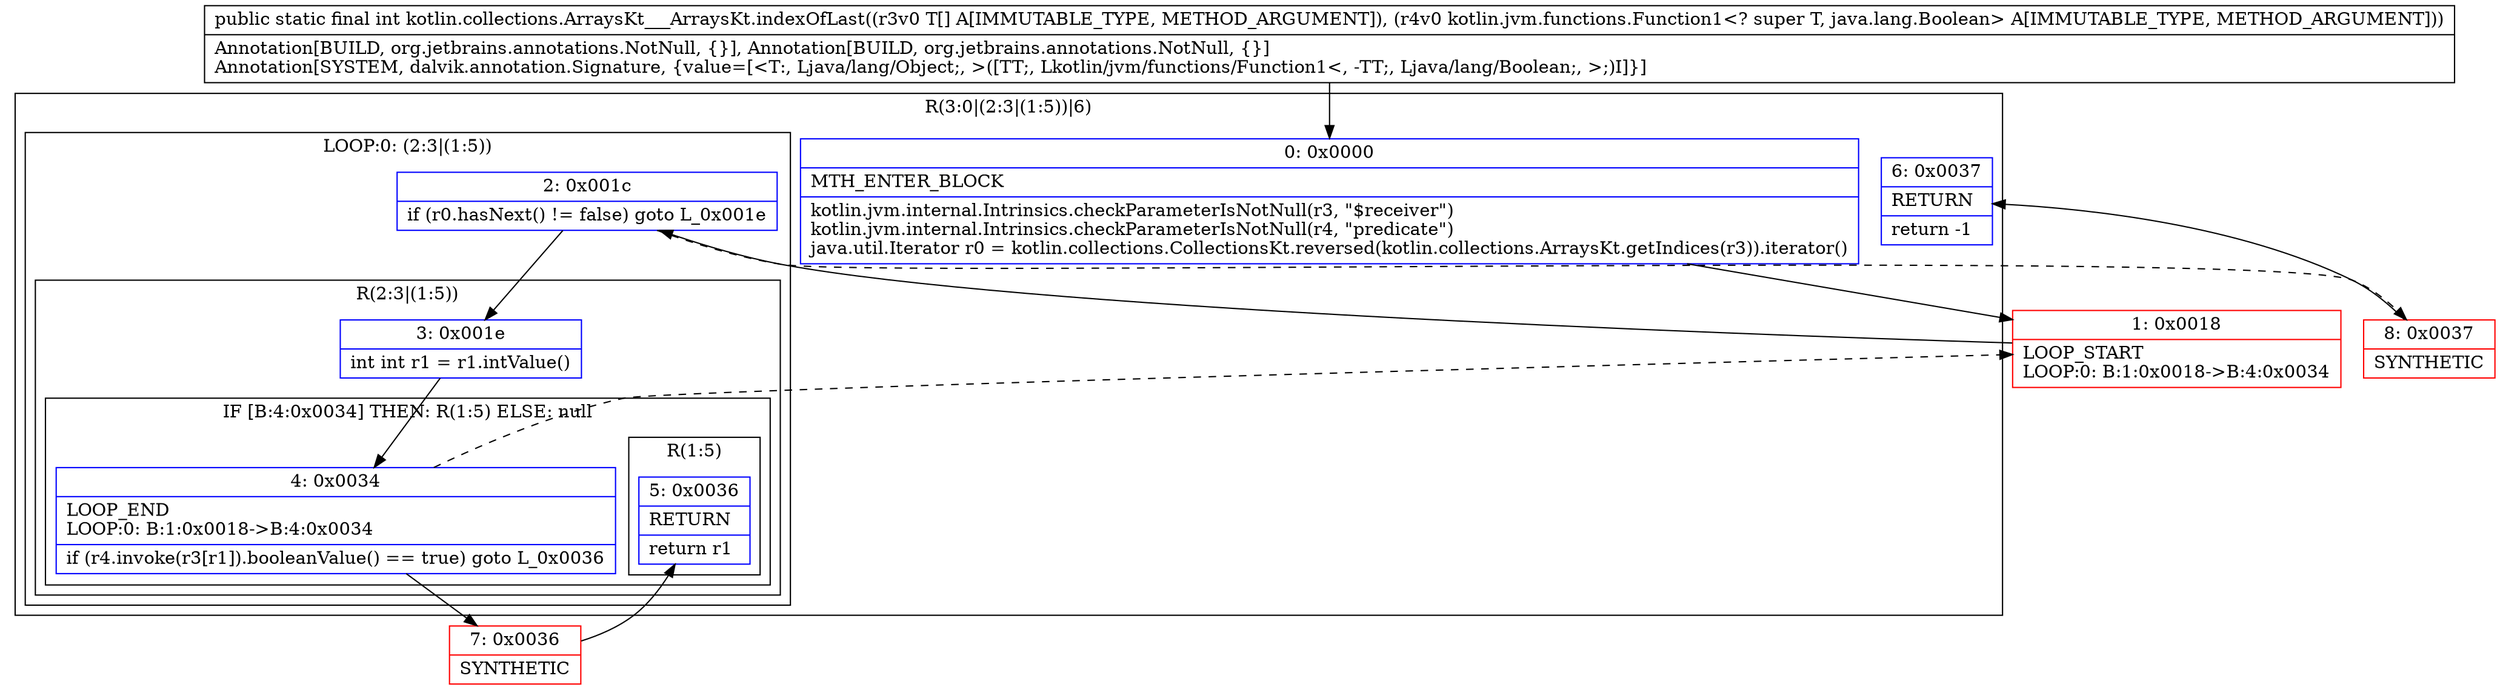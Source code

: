 digraph "CFG forkotlin.collections.ArraysKt___ArraysKt.indexOfLast([Ljava\/lang\/Object;Lkotlin\/jvm\/functions\/Function1;)I" {
subgraph cluster_Region_343495402 {
label = "R(3:0|(2:3|(1:5))|6)";
node [shape=record,color=blue];
Node_0 [shape=record,label="{0\:\ 0x0000|MTH_ENTER_BLOCK\l|kotlin.jvm.internal.Intrinsics.checkParameterIsNotNull(r3, \"$receiver\")\lkotlin.jvm.internal.Intrinsics.checkParameterIsNotNull(r4, \"predicate\")\ljava.util.Iterator r0 = kotlin.collections.CollectionsKt.reversed(kotlin.collections.ArraysKt.getIndices(r3)).iterator()\l}"];
subgraph cluster_LoopRegion_1553973242 {
label = "LOOP:0: (2:3|(1:5))";
node [shape=record,color=blue];
Node_2 [shape=record,label="{2\:\ 0x001c|if (r0.hasNext() != false) goto L_0x001e\l}"];
subgraph cluster_Region_1856863285 {
label = "R(2:3|(1:5))";
node [shape=record,color=blue];
Node_3 [shape=record,label="{3\:\ 0x001e|int int r1 = r1.intValue()\l}"];
subgraph cluster_IfRegion_1558995239 {
label = "IF [B:4:0x0034] THEN: R(1:5) ELSE: null";
node [shape=record,color=blue];
Node_4 [shape=record,label="{4\:\ 0x0034|LOOP_END\lLOOP:0: B:1:0x0018\-\>B:4:0x0034\l|if (r4.invoke(r3[r1]).booleanValue() == true) goto L_0x0036\l}"];
subgraph cluster_Region_1785647187 {
label = "R(1:5)";
node [shape=record,color=blue];
Node_5 [shape=record,label="{5\:\ 0x0036|RETURN\l|return r1\l}"];
}
}
}
}
Node_6 [shape=record,label="{6\:\ 0x0037|RETURN\l|return \-1\l}"];
}
Node_1 [shape=record,color=red,label="{1\:\ 0x0018|LOOP_START\lLOOP:0: B:1:0x0018\-\>B:4:0x0034\l}"];
Node_7 [shape=record,color=red,label="{7\:\ 0x0036|SYNTHETIC\l}"];
Node_8 [shape=record,color=red,label="{8\:\ 0x0037|SYNTHETIC\l}"];
MethodNode[shape=record,label="{public static final int kotlin.collections.ArraysKt___ArraysKt.indexOfLast((r3v0 T[] A[IMMUTABLE_TYPE, METHOD_ARGUMENT]), (r4v0 kotlin.jvm.functions.Function1\<? super T, java.lang.Boolean\> A[IMMUTABLE_TYPE, METHOD_ARGUMENT]))  | Annotation[BUILD, org.jetbrains.annotations.NotNull, \{\}], Annotation[BUILD, org.jetbrains.annotations.NotNull, \{\}]\lAnnotation[SYSTEM, dalvik.annotation.Signature, \{value=[\<T:, Ljava\/lang\/Object;, \>([TT;, Lkotlin\/jvm\/functions\/Function1\<, \-TT;, Ljava\/lang\/Boolean;, \>;)I]\}]\l}"];
MethodNode -> Node_0;
Node_0 -> Node_1;
Node_2 -> Node_3;
Node_2 -> Node_8[style=dashed];
Node_3 -> Node_4;
Node_4 -> Node_1[style=dashed];
Node_4 -> Node_7;
Node_1 -> Node_2;
Node_7 -> Node_5;
Node_8 -> Node_6;
}

